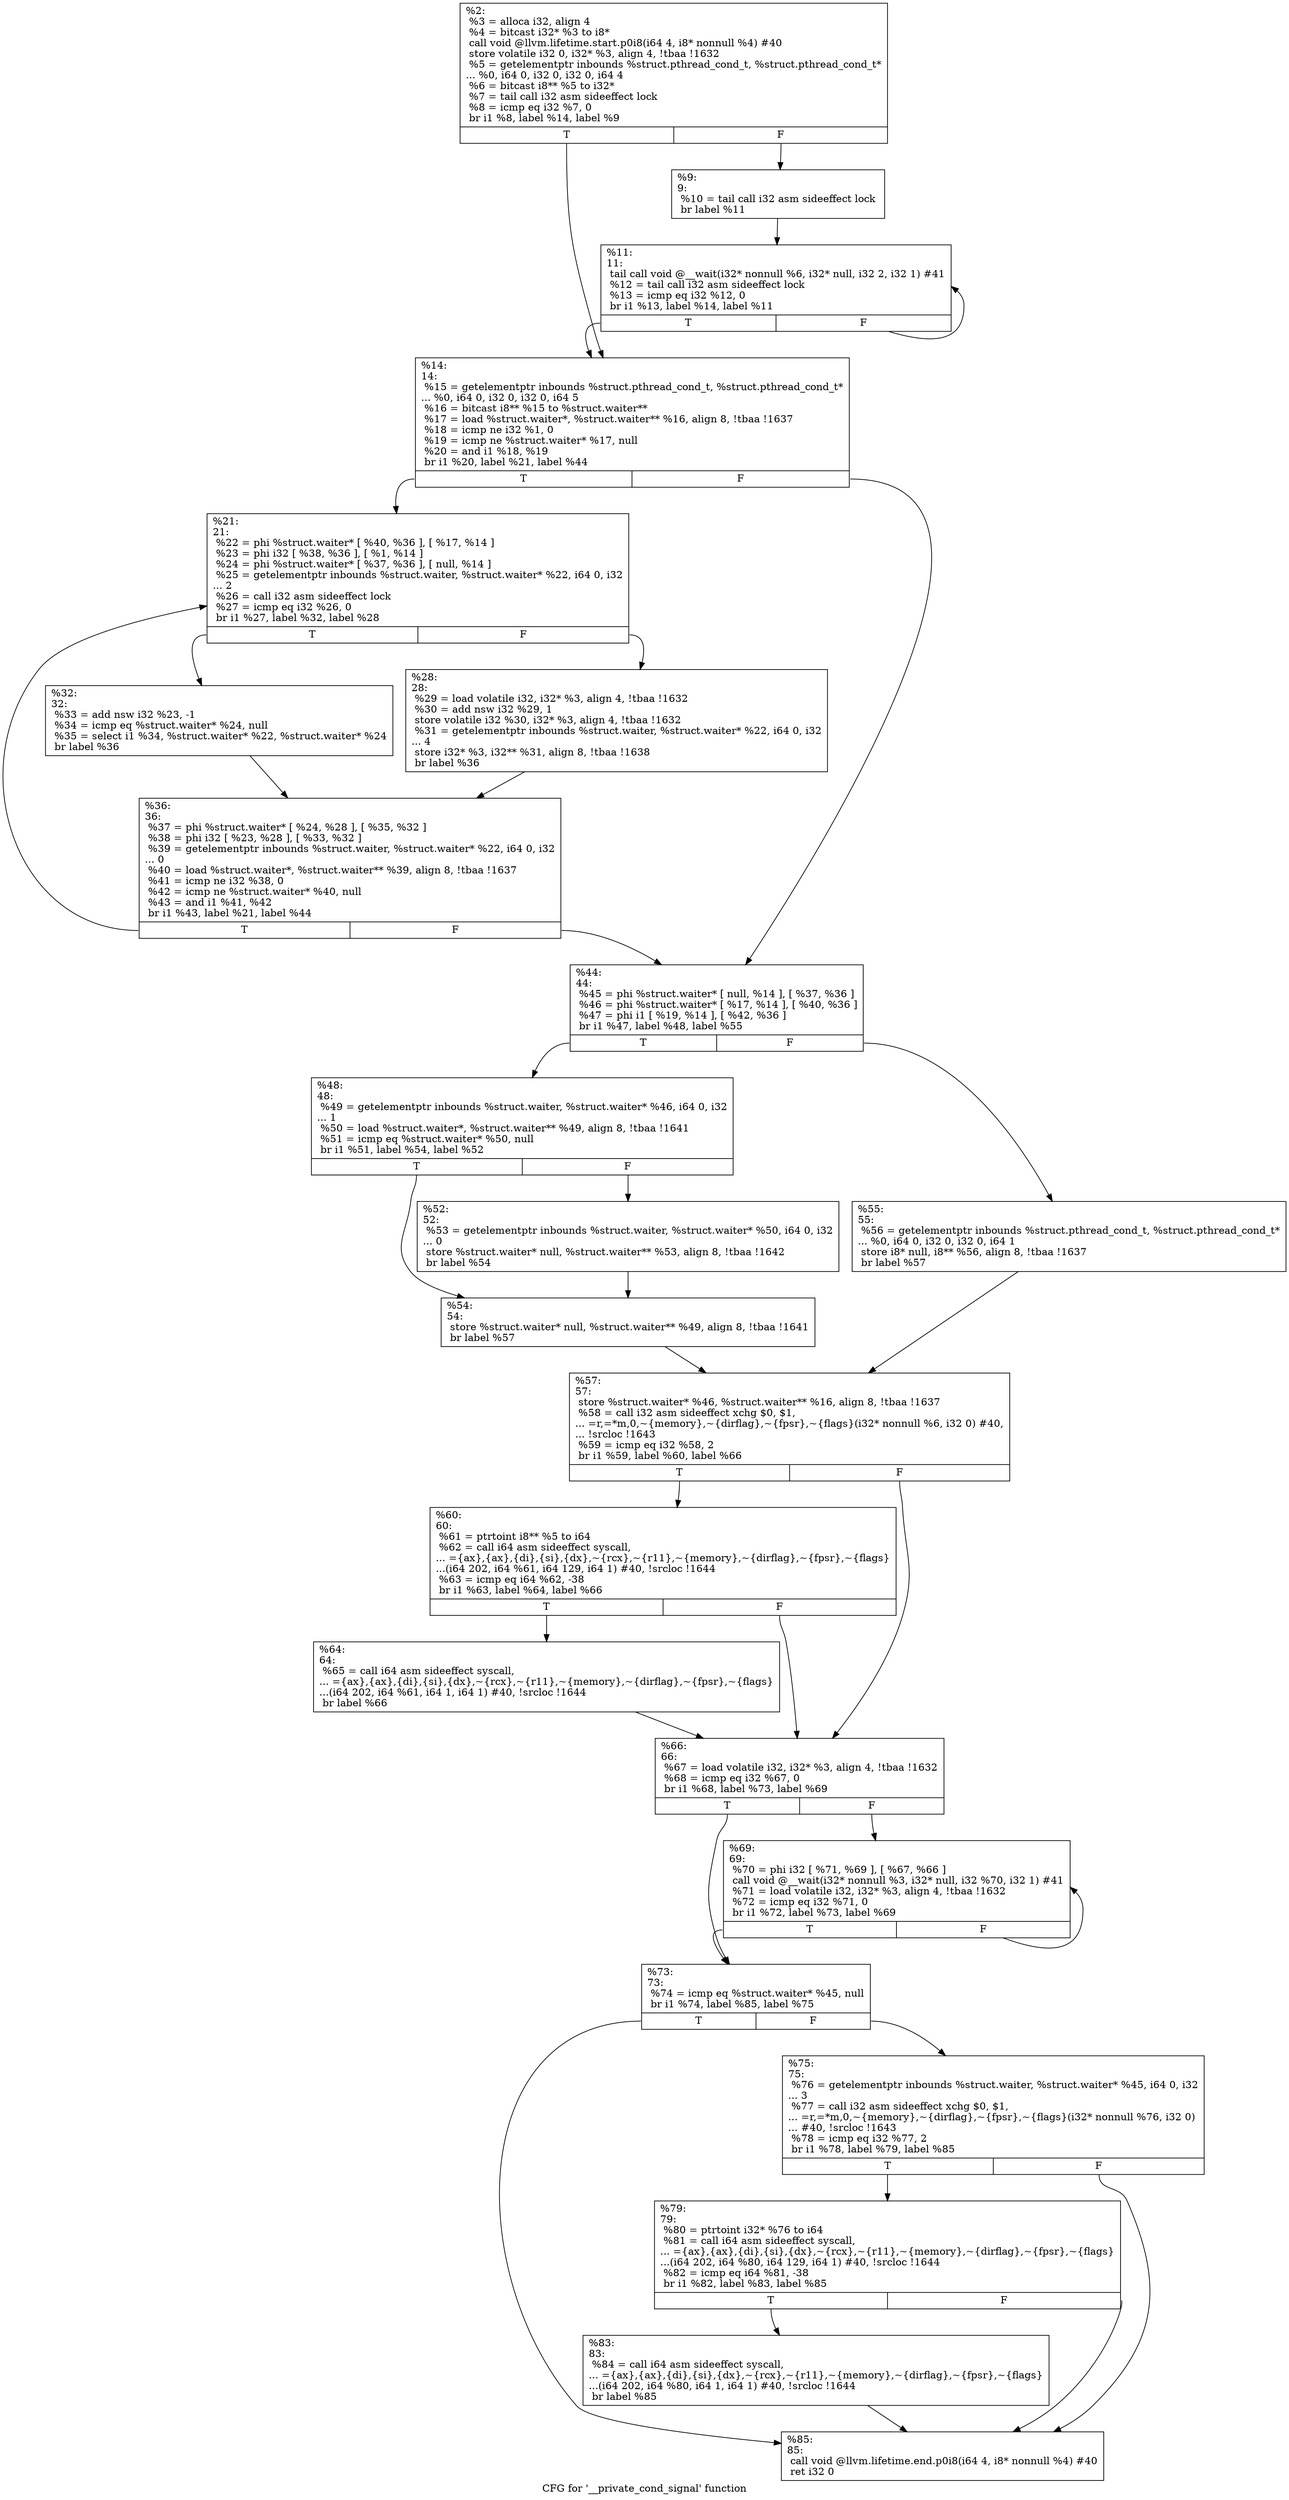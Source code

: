 digraph "CFG for '__private_cond_signal' function" {
	label="CFG for '__private_cond_signal' function";

	Node0x1677a70 [shape=record,label="{%2:\l  %3 = alloca i32, align 4\l  %4 = bitcast i32* %3 to i8*\l  call void @llvm.lifetime.start.p0i8(i64 4, i8* nonnull %4) #40\l  store volatile i32 0, i32* %3, align 4, !tbaa !1632\l  %5 = getelementptr inbounds %struct.pthread_cond_t, %struct.pthread_cond_t*\l... %0, i64 0, i32 0, i32 0, i64 4\l  %6 = bitcast i8** %5 to i32*\l  %7 = tail call i32 asm sideeffect lock \l  %8 = icmp eq i32 %7, 0\l  br i1 %8, label %14, label %9\l|{<s0>T|<s1>F}}"];
	Node0x1677a70:s0 -> Node0x16785a0;
	Node0x1677a70:s1 -> Node0x1678500;
	Node0x1678500 [shape=record,label="{%9:\l9:                                                \l  %10 = tail call i32 asm sideeffect lock \l  br label %11\l}"];
	Node0x1678500 -> Node0x1678550;
	Node0x1678550 [shape=record,label="{%11:\l11:                                               \l  tail call void @__wait(i32* nonnull %6, i32* null, i32 2, i32 1) #41\l  %12 = tail call i32 asm sideeffect lock \l  %13 = icmp eq i32 %12, 0\l  br i1 %13, label %14, label %11\l|{<s0>T|<s1>F}}"];
	Node0x1678550:s0 -> Node0x16785a0;
	Node0x1678550:s1 -> Node0x1678550;
	Node0x16785a0 [shape=record,label="{%14:\l14:                                               \l  %15 = getelementptr inbounds %struct.pthread_cond_t, %struct.pthread_cond_t*\l... %0, i64 0, i32 0, i32 0, i64 5\l  %16 = bitcast i8** %15 to %struct.waiter**\l  %17 = load %struct.waiter*, %struct.waiter** %16, align 8, !tbaa !1637\l  %18 = icmp ne i32 %1, 0\l  %19 = icmp ne %struct.waiter* %17, null\l  %20 = and i1 %18, %19\l  br i1 %20, label %21, label %44\l|{<s0>T|<s1>F}}"];
	Node0x16785a0:s0 -> Node0x16785f0;
	Node0x16785a0:s1 -> Node0x1678730;
	Node0x16785f0 [shape=record,label="{%21:\l21:                                               \l  %22 = phi %struct.waiter* [ %40, %36 ], [ %17, %14 ]\l  %23 = phi i32 [ %38, %36 ], [ %1, %14 ]\l  %24 = phi %struct.waiter* [ %37, %36 ], [ null, %14 ]\l  %25 = getelementptr inbounds %struct.waiter, %struct.waiter* %22, i64 0, i32\l... 2\l  %26 = call i32 asm sideeffect lock \l  %27 = icmp eq i32 %26, 0\l  br i1 %27, label %32, label %28\l|{<s0>T|<s1>F}}"];
	Node0x16785f0:s0 -> Node0x1678690;
	Node0x16785f0:s1 -> Node0x1678640;
	Node0x1678640 [shape=record,label="{%28:\l28:                                               \l  %29 = load volatile i32, i32* %3, align 4, !tbaa !1632\l  %30 = add nsw i32 %29, 1\l  store volatile i32 %30, i32* %3, align 4, !tbaa !1632\l  %31 = getelementptr inbounds %struct.waiter, %struct.waiter* %22, i64 0, i32\l... 4\l  store i32* %3, i32** %31, align 8, !tbaa !1638\l  br label %36\l}"];
	Node0x1678640 -> Node0x16786e0;
	Node0x1678690 [shape=record,label="{%32:\l32:                                               \l  %33 = add nsw i32 %23, -1\l  %34 = icmp eq %struct.waiter* %24, null\l  %35 = select i1 %34, %struct.waiter* %22, %struct.waiter* %24\l  br label %36\l}"];
	Node0x1678690 -> Node0x16786e0;
	Node0x16786e0 [shape=record,label="{%36:\l36:                                               \l  %37 = phi %struct.waiter* [ %24, %28 ], [ %35, %32 ]\l  %38 = phi i32 [ %23, %28 ], [ %33, %32 ]\l  %39 = getelementptr inbounds %struct.waiter, %struct.waiter* %22, i64 0, i32\l... 0\l  %40 = load %struct.waiter*, %struct.waiter** %39, align 8, !tbaa !1637\l  %41 = icmp ne i32 %38, 0\l  %42 = icmp ne %struct.waiter* %40, null\l  %43 = and i1 %41, %42\l  br i1 %43, label %21, label %44\l|{<s0>T|<s1>F}}"];
	Node0x16786e0:s0 -> Node0x16785f0;
	Node0x16786e0:s1 -> Node0x1678730;
	Node0x1678730 [shape=record,label="{%44:\l44:                                               \l  %45 = phi %struct.waiter* [ null, %14 ], [ %37, %36 ]\l  %46 = phi %struct.waiter* [ %17, %14 ], [ %40, %36 ]\l  %47 = phi i1 [ %19, %14 ], [ %42, %36 ]\l  br i1 %47, label %48, label %55\l|{<s0>T|<s1>F}}"];
	Node0x1678730:s0 -> Node0x1678780;
	Node0x1678730:s1 -> Node0x1678870;
	Node0x1678780 [shape=record,label="{%48:\l48:                                               \l  %49 = getelementptr inbounds %struct.waiter, %struct.waiter* %46, i64 0, i32\l... 1\l  %50 = load %struct.waiter*, %struct.waiter** %49, align 8, !tbaa !1641\l  %51 = icmp eq %struct.waiter* %50, null\l  br i1 %51, label %54, label %52\l|{<s0>T|<s1>F}}"];
	Node0x1678780:s0 -> Node0x1678820;
	Node0x1678780:s1 -> Node0x16787d0;
	Node0x16787d0 [shape=record,label="{%52:\l52:                                               \l  %53 = getelementptr inbounds %struct.waiter, %struct.waiter* %50, i64 0, i32\l... 0\l  store %struct.waiter* null, %struct.waiter** %53, align 8, !tbaa !1642\l  br label %54\l}"];
	Node0x16787d0 -> Node0x1678820;
	Node0x1678820 [shape=record,label="{%54:\l54:                                               \l  store %struct.waiter* null, %struct.waiter** %49, align 8, !tbaa !1641\l  br label %57\l}"];
	Node0x1678820 -> Node0x16788c0;
	Node0x1678870 [shape=record,label="{%55:\l55:                                               \l  %56 = getelementptr inbounds %struct.pthread_cond_t, %struct.pthread_cond_t*\l... %0, i64 0, i32 0, i32 0, i64 1\l  store i8* null, i8** %56, align 8, !tbaa !1637\l  br label %57\l}"];
	Node0x1678870 -> Node0x16788c0;
	Node0x16788c0 [shape=record,label="{%57:\l57:                                               \l  store %struct.waiter* %46, %struct.waiter** %16, align 8, !tbaa !1637\l  %58 = call i32 asm sideeffect xchg $0, $1,\l... =r,=*m,0,~\{memory\},~\{dirflag\},~\{fpsr\},~\{flags\}(i32* nonnull %6, i32 0) #40,\l... !srcloc !1643\l  %59 = icmp eq i32 %58, 2\l  br i1 %59, label %60, label %66\l|{<s0>T|<s1>F}}"];
	Node0x16788c0:s0 -> Node0x1678910;
	Node0x16788c0:s1 -> Node0x16789b0;
	Node0x1678910 [shape=record,label="{%60:\l60:                                               \l  %61 = ptrtoint i8** %5 to i64\l  %62 = call i64 asm sideeffect syscall,\l... =\{ax\},\{ax\},\{di\},\{si\},\{dx\},~\{rcx\},~\{r11\},~\{memory\},~\{dirflag\},~\{fpsr\},~\{flags\}\l...(i64 202, i64 %61, i64 129, i64 1) #40, !srcloc !1644\l  %63 = icmp eq i64 %62, -38\l  br i1 %63, label %64, label %66\l|{<s0>T|<s1>F}}"];
	Node0x1678910:s0 -> Node0x1678960;
	Node0x1678910:s1 -> Node0x16789b0;
	Node0x1678960 [shape=record,label="{%64:\l64:                                               \l  %65 = call i64 asm sideeffect syscall,\l... =\{ax\},\{ax\},\{di\},\{si\},\{dx\},~\{rcx\},~\{r11\},~\{memory\},~\{dirflag\},~\{fpsr\},~\{flags\}\l...(i64 202, i64 %61, i64 1, i64 1) #40, !srcloc !1644\l  br label %66\l}"];
	Node0x1678960 -> Node0x16789b0;
	Node0x16789b0 [shape=record,label="{%66:\l66:                                               \l  %67 = load volatile i32, i32* %3, align 4, !tbaa !1632\l  %68 = icmp eq i32 %67, 0\l  br i1 %68, label %73, label %69\l|{<s0>T|<s1>F}}"];
	Node0x16789b0:s0 -> Node0x1678a50;
	Node0x16789b0:s1 -> Node0x1678a00;
	Node0x1678a00 [shape=record,label="{%69:\l69:                                               \l  %70 = phi i32 [ %71, %69 ], [ %67, %66 ]\l  call void @__wait(i32* nonnull %3, i32* null, i32 %70, i32 1) #41\l  %71 = load volatile i32, i32* %3, align 4, !tbaa !1632\l  %72 = icmp eq i32 %71, 0\l  br i1 %72, label %73, label %69\l|{<s0>T|<s1>F}}"];
	Node0x1678a00:s0 -> Node0x1678a50;
	Node0x1678a00:s1 -> Node0x1678a00;
	Node0x1678a50 [shape=record,label="{%73:\l73:                                               \l  %74 = icmp eq %struct.waiter* %45, null\l  br i1 %74, label %85, label %75\l|{<s0>T|<s1>F}}"];
	Node0x1678a50:s0 -> Node0x1678b90;
	Node0x1678a50:s1 -> Node0x1678aa0;
	Node0x1678aa0 [shape=record,label="{%75:\l75:                                               \l  %76 = getelementptr inbounds %struct.waiter, %struct.waiter* %45, i64 0, i32\l... 3\l  %77 = call i32 asm sideeffect xchg $0, $1,\l... =r,=*m,0,~\{memory\},~\{dirflag\},~\{fpsr\},~\{flags\}(i32* nonnull %76, i32 0)\l... #40, !srcloc !1643\l  %78 = icmp eq i32 %77, 2\l  br i1 %78, label %79, label %85\l|{<s0>T|<s1>F}}"];
	Node0x1678aa0:s0 -> Node0x1678af0;
	Node0x1678aa0:s1 -> Node0x1678b90;
	Node0x1678af0 [shape=record,label="{%79:\l79:                                               \l  %80 = ptrtoint i32* %76 to i64\l  %81 = call i64 asm sideeffect syscall,\l... =\{ax\},\{ax\},\{di\},\{si\},\{dx\},~\{rcx\},~\{r11\},~\{memory\},~\{dirflag\},~\{fpsr\},~\{flags\}\l...(i64 202, i64 %80, i64 129, i64 1) #40, !srcloc !1644\l  %82 = icmp eq i64 %81, -38\l  br i1 %82, label %83, label %85\l|{<s0>T|<s1>F}}"];
	Node0x1678af0:s0 -> Node0x1678b40;
	Node0x1678af0:s1 -> Node0x1678b90;
	Node0x1678b40 [shape=record,label="{%83:\l83:                                               \l  %84 = call i64 asm sideeffect syscall,\l... =\{ax\},\{ax\},\{di\},\{si\},\{dx\},~\{rcx\},~\{r11\},~\{memory\},~\{dirflag\},~\{fpsr\},~\{flags\}\l...(i64 202, i64 %80, i64 1, i64 1) #40, !srcloc !1644\l  br label %85\l}"];
	Node0x1678b40 -> Node0x1678b90;
	Node0x1678b90 [shape=record,label="{%85:\l85:                                               \l  call void @llvm.lifetime.end.p0i8(i64 4, i8* nonnull %4) #40\l  ret i32 0\l}"];
}
